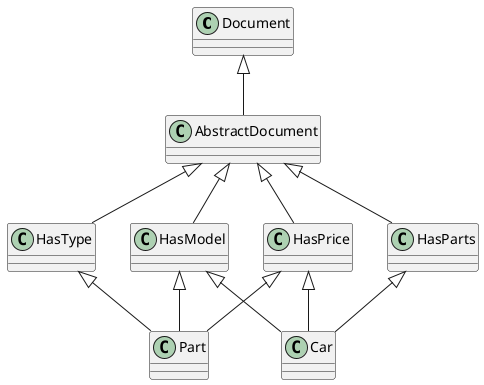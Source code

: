 @startuml
class Document
class AbstractDocument
class HasModel
class HasPrice
class HasType
class HasParts
class Part
class Car

Document <|-- AbstractDocument
AbstractDocument <|-- HasModel
AbstractDocument <|-- HasPrice
AbstractDocument <|-- HasType
AbstractDocument <|-- HasParts
HasModel <|-- Car
HasPrice <|-- Car
HasParts <|-- Car
HasModel <|-- Part
HasPrice <|-- Part
HasType <|-- Part
@enduml
